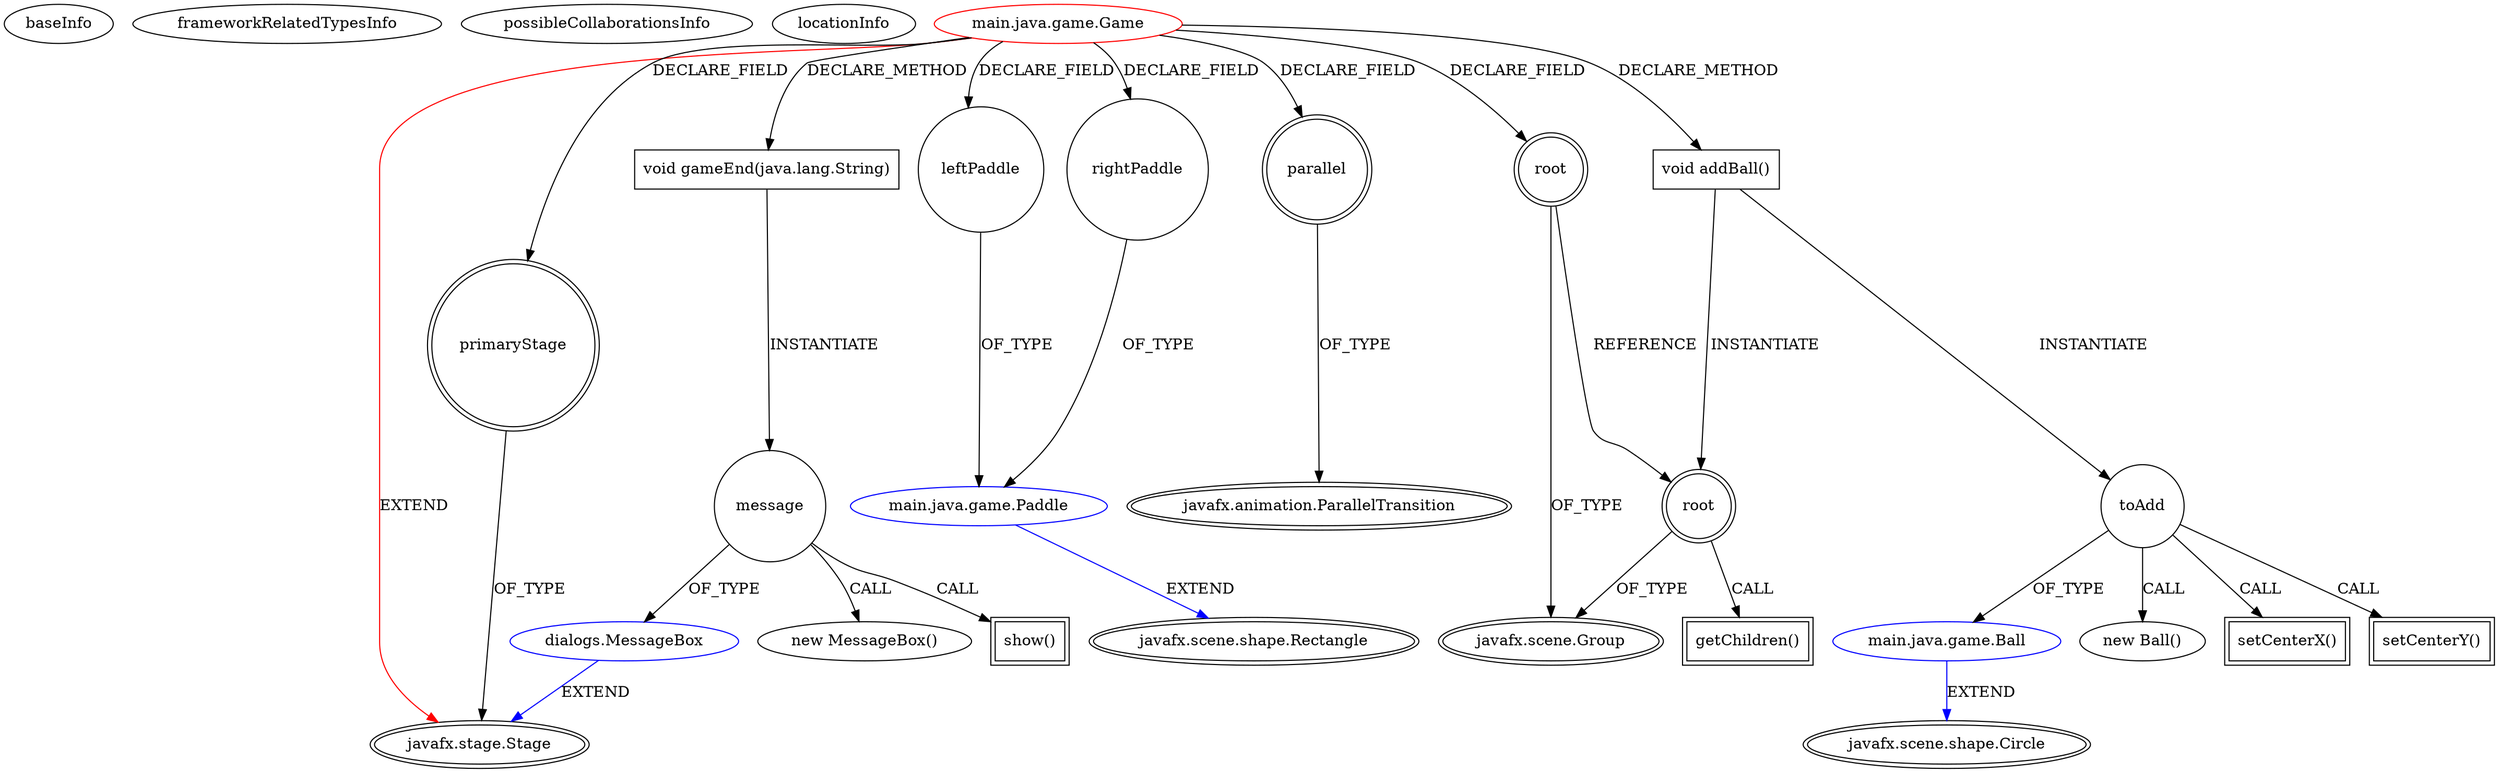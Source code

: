 digraph {
baseInfo[graphId=98,category="extension_graph",isAnonymous=false,possibleRelation=true]
frameworkRelatedTypesInfo[0="javafx.stage.Stage"]
possibleCollaborationsInfo[0="98~FIELD_DECLARATION-FIELD_DECLARATION-~javafx.stage.Stage ~javafx.scene.shape.Rectangle ~false~false",1="98~CLIENT_METHOD_DECLARATION-INSTANTIATION-~javafx.stage.Stage ~javafx.scene.shape.Circle ~false~false",2="98~CLIENT_METHOD_DECLARATION-INSTANTIATION-~javafx.stage.Stage ~javafx.stage.Stage ~false~false"]
locationInfo[projectName="AaronJRubin-javafx-pong",filePath="/AaronJRubin-javafx-pong/javafx-pong-master/src/main/java/game/Game.java",contextSignature="Game",graphId="98"]
0[label="main.java.game.Game",vertexType="ROOT_CLIENT_CLASS_DECLARATION",isFrameworkType=false,color=red]
1[label="javafx.stage.Stage",vertexType="FRAMEWORK_CLASS_TYPE",isFrameworkType=true,peripheries=2]
2[label="leftPaddle",vertexType="FIELD_DECLARATION",isFrameworkType=false,shape=circle]
3[label="main.java.game.Paddle",vertexType="REFERENCE_CLIENT_CLASS_DECLARATION",isFrameworkType=false,color=blue]
4[label="javafx.scene.shape.Rectangle",vertexType="FRAMEWORK_CLASS_TYPE",isFrameworkType=true,peripheries=2]
5[label="parallel",vertexType="FIELD_DECLARATION",isFrameworkType=true,peripheries=2,shape=circle]
6[label="javafx.animation.ParallelTransition",vertexType="FRAMEWORK_CLASS_TYPE",isFrameworkType=true,peripheries=2]
7[label="primaryStage",vertexType="FIELD_DECLARATION",isFrameworkType=true,peripheries=2,shape=circle]
9[label="rightPaddle",vertexType="FIELD_DECLARATION",isFrameworkType=false,shape=circle]
11[label="root",vertexType="FIELD_DECLARATION",isFrameworkType=true,peripheries=2,shape=circle]
12[label="javafx.scene.Group",vertexType="FRAMEWORK_CLASS_TYPE",isFrameworkType=true,peripheries=2]
13[label="void addBall()",vertexType="CLIENT_METHOD_DECLARATION",isFrameworkType=false,shape=box]
15[label="toAdd",vertexType="VARIABLE_EXPRESION",isFrameworkType=false,shape=circle]
16[label="main.java.game.Ball",vertexType="REFERENCE_CLIENT_CLASS_DECLARATION",isFrameworkType=false,color=blue]
17[label="javafx.scene.shape.Circle",vertexType="FRAMEWORK_CLASS_TYPE",isFrameworkType=true,peripheries=2]
14[label="new Ball()",vertexType="CONSTRUCTOR_CALL",isFrameworkType=false]
19[label="setCenterX()",vertexType="INSIDE_CALL",isFrameworkType=true,peripheries=2,shape=box]
21[label="setCenterY()",vertexType="INSIDE_CALL",isFrameworkType=true,peripheries=2,shape=box]
22[label="root",vertexType="VARIABLE_EXPRESION",isFrameworkType=true,peripheries=2,shape=circle]
23[label="getChildren()",vertexType="INSIDE_CALL",isFrameworkType=true,peripheries=2,shape=box]
68[label="void gameEnd(java.lang.String)",vertexType="CLIENT_METHOD_DECLARATION",isFrameworkType=false,shape=box]
70[label="message",vertexType="VARIABLE_EXPRESION",isFrameworkType=false,shape=circle]
71[label="dialogs.MessageBox",vertexType="REFERENCE_CLIENT_CLASS_DECLARATION",isFrameworkType=false,color=blue]
69[label="new MessageBox()",vertexType="CONSTRUCTOR_CALL",isFrameworkType=false]
74[label="show()",vertexType="INSIDE_CALL",isFrameworkType=true,peripheries=2,shape=box]
0->1[label="EXTEND",color=red]
0->2[label="DECLARE_FIELD"]
3->4[label="EXTEND",color=blue]
2->3[label="OF_TYPE"]
0->5[label="DECLARE_FIELD"]
5->6[label="OF_TYPE"]
0->7[label="DECLARE_FIELD"]
7->1[label="OF_TYPE"]
0->9[label="DECLARE_FIELD"]
9->3[label="OF_TYPE"]
0->11[label="DECLARE_FIELD"]
11->12[label="OF_TYPE"]
0->13[label="DECLARE_METHOD"]
13->15[label="INSTANTIATE"]
16->17[label="EXTEND",color=blue]
15->16[label="OF_TYPE"]
15->14[label="CALL"]
15->19[label="CALL"]
15->21[label="CALL"]
13->22[label="INSTANTIATE"]
11->22[label="REFERENCE"]
22->12[label="OF_TYPE"]
22->23[label="CALL"]
0->68[label="DECLARE_METHOD"]
68->70[label="INSTANTIATE"]
71->1[label="EXTEND",color=blue]
70->71[label="OF_TYPE"]
70->69[label="CALL"]
70->74[label="CALL"]
}
